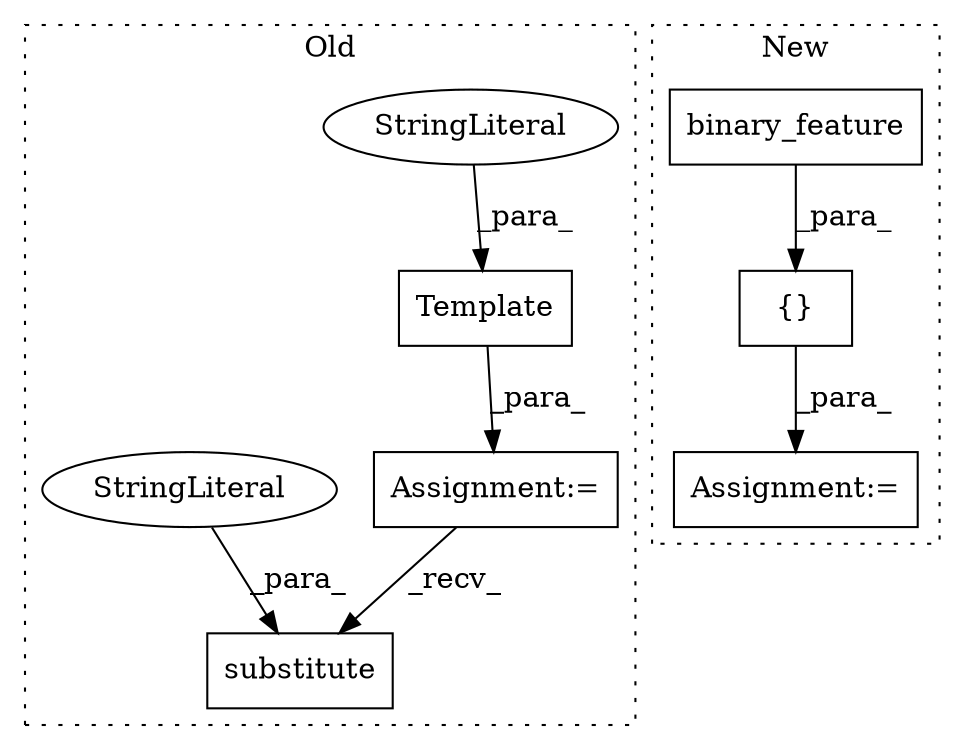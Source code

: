 digraph G {
subgraph cluster0 {
1 [label="Template" a="32" s="13637,13969" l="9,1" shape="box"];
4 [label="StringLiteral" a="45" s="13646" l="323" shape="ellipse"];
6 [label="Assignment:=" a="7" s="13636" l="1" shape="box"];
7 [label="substitute" a="32" s="14015,14059" l="11,1" shape="box"];
8 [label="StringLiteral" a="45" s="14053" l="6" shape="ellipse"];
label = "Old";
style="dotted";
}
subgraph cluster1 {
2 [label="binary_feature" a="32" s="13011" l="16" shape="box"];
3 [label="{}" a="4" s="13010,13047" l="1,1" shape="box"];
5 [label="Assignment:=" a="7" s="12988" l="1" shape="box"];
label = "New";
style="dotted";
}
1 -> 6 [label="_para_"];
2 -> 3 [label="_para_"];
3 -> 5 [label="_para_"];
4 -> 1 [label="_para_"];
6 -> 7 [label="_recv_"];
8 -> 7 [label="_para_"];
}